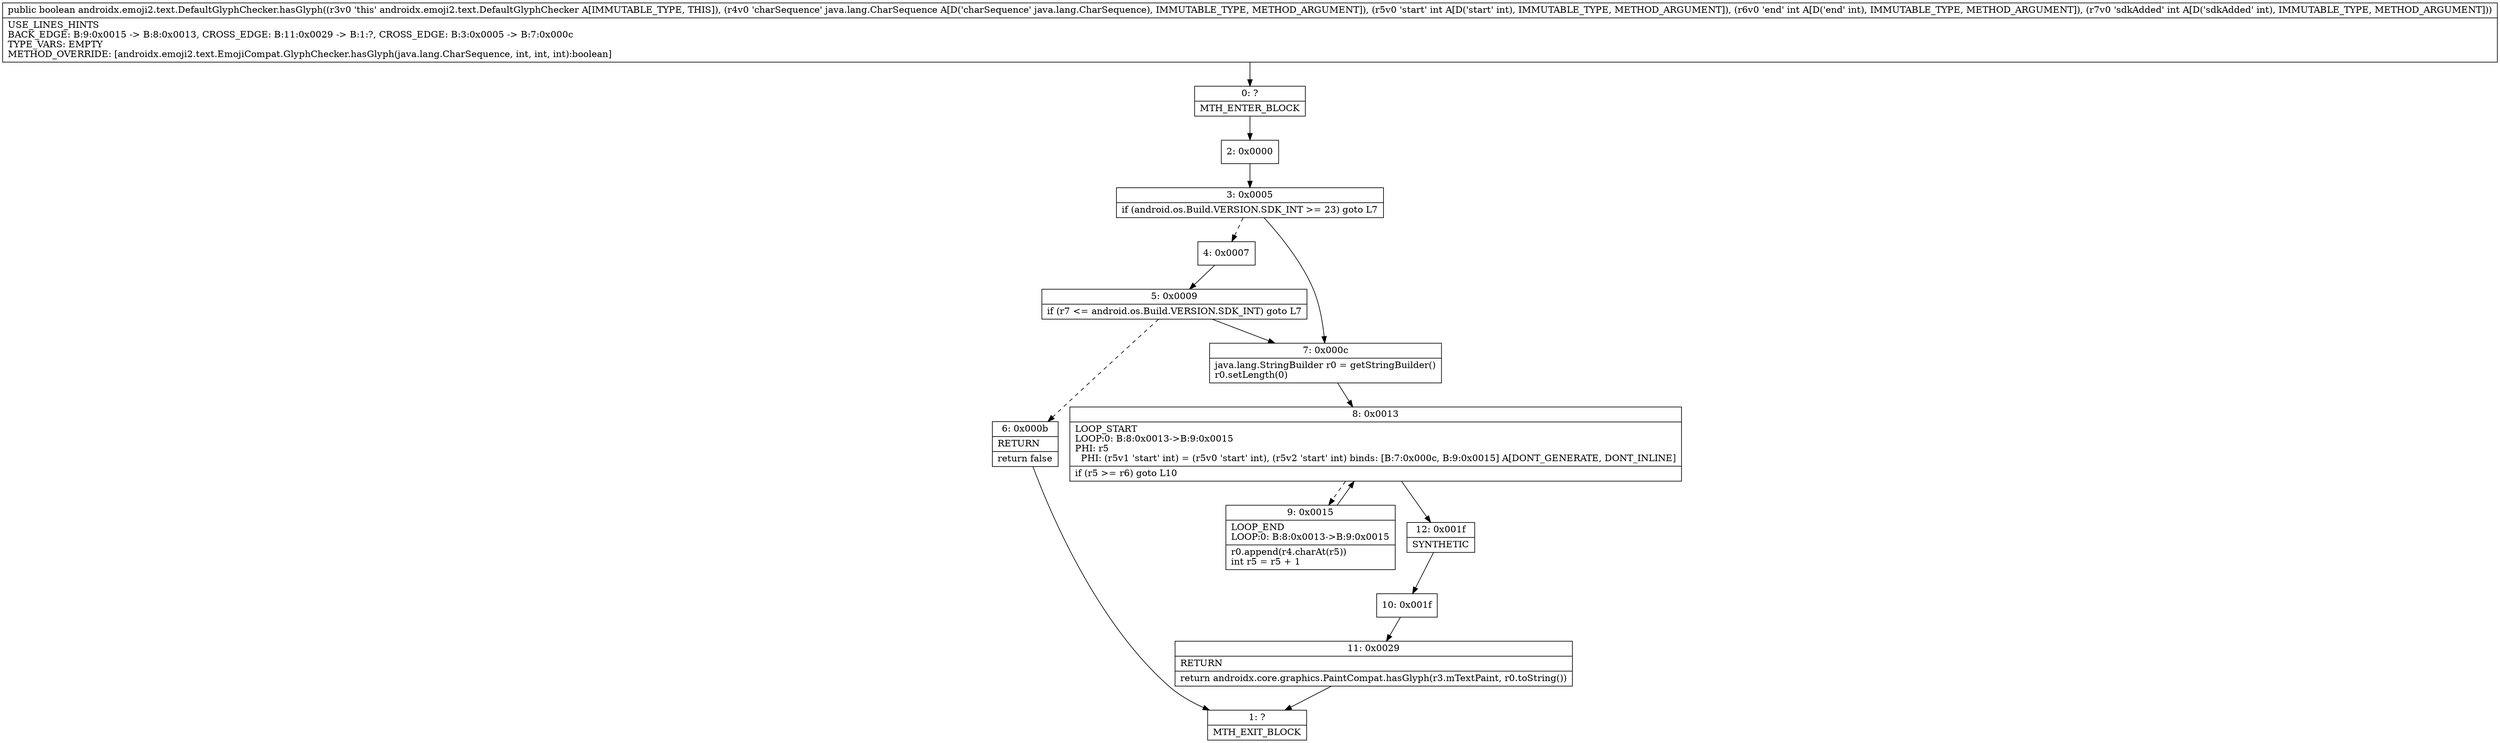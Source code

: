 digraph "CFG forandroidx.emoji2.text.DefaultGlyphChecker.hasGlyph(Ljava\/lang\/CharSequence;III)Z" {
Node_0 [shape=record,label="{0\:\ ?|MTH_ENTER_BLOCK\l}"];
Node_2 [shape=record,label="{2\:\ 0x0000}"];
Node_3 [shape=record,label="{3\:\ 0x0005|if (android.os.Build.VERSION.SDK_INT \>= 23) goto L7\l}"];
Node_4 [shape=record,label="{4\:\ 0x0007}"];
Node_5 [shape=record,label="{5\:\ 0x0009|if (r7 \<= android.os.Build.VERSION.SDK_INT) goto L7\l}"];
Node_6 [shape=record,label="{6\:\ 0x000b|RETURN\l|return false\l}"];
Node_1 [shape=record,label="{1\:\ ?|MTH_EXIT_BLOCK\l}"];
Node_7 [shape=record,label="{7\:\ 0x000c|java.lang.StringBuilder r0 = getStringBuilder()\lr0.setLength(0)\l}"];
Node_8 [shape=record,label="{8\:\ 0x0013|LOOP_START\lLOOP:0: B:8:0x0013\-\>B:9:0x0015\lPHI: r5 \l  PHI: (r5v1 'start' int) = (r5v0 'start' int), (r5v2 'start' int) binds: [B:7:0x000c, B:9:0x0015] A[DONT_GENERATE, DONT_INLINE]\l|if (r5 \>= r6) goto L10\l}"];
Node_9 [shape=record,label="{9\:\ 0x0015|LOOP_END\lLOOP:0: B:8:0x0013\-\>B:9:0x0015\l|r0.append(r4.charAt(r5))\lint r5 = r5 + 1\l}"];
Node_12 [shape=record,label="{12\:\ 0x001f|SYNTHETIC\l}"];
Node_10 [shape=record,label="{10\:\ 0x001f}"];
Node_11 [shape=record,label="{11\:\ 0x0029|RETURN\l|return androidx.core.graphics.PaintCompat.hasGlyph(r3.mTextPaint, r0.toString())\l}"];
MethodNode[shape=record,label="{public boolean androidx.emoji2.text.DefaultGlyphChecker.hasGlyph((r3v0 'this' androidx.emoji2.text.DefaultGlyphChecker A[IMMUTABLE_TYPE, THIS]), (r4v0 'charSequence' java.lang.CharSequence A[D('charSequence' java.lang.CharSequence), IMMUTABLE_TYPE, METHOD_ARGUMENT]), (r5v0 'start' int A[D('start' int), IMMUTABLE_TYPE, METHOD_ARGUMENT]), (r6v0 'end' int A[D('end' int), IMMUTABLE_TYPE, METHOD_ARGUMENT]), (r7v0 'sdkAdded' int A[D('sdkAdded' int), IMMUTABLE_TYPE, METHOD_ARGUMENT]))  | USE_LINES_HINTS\lBACK_EDGE: B:9:0x0015 \-\> B:8:0x0013, CROSS_EDGE: B:11:0x0029 \-\> B:1:?, CROSS_EDGE: B:3:0x0005 \-\> B:7:0x000c\lTYPE_VARS: EMPTY\lMETHOD_OVERRIDE: [androidx.emoji2.text.EmojiCompat.GlyphChecker.hasGlyph(java.lang.CharSequence, int, int, int):boolean]\l}"];
MethodNode -> Node_0;Node_0 -> Node_2;
Node_2 -> Node_3;
Node_3 -> Node_4[style=dashed];
Node_3 -> Node_7;
Node_4 -> Node_5;
Node_5 -> Node_6[style=dashed];
Node_5 -> Node_7;
Node_6 -> Node_1;
Node_7 -> Node_8;
Node_8 -> Node_9[style=dashed];
Node_8 -> Node_12;
Node_9 -> Node_8;
Node_12 -> Node_10;
Node_10 -> Node_11;
Node_11 -> Node_1;
}

